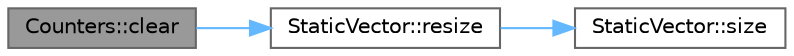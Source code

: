 digraph "Counters::clear"
{
 // LATEX_PDF_SIZE
  bgcolor="transparent";
  edge [fontname=Helvetica,fontsize=10,labelfontname=Helvetica,labelfontsize=10];
  node [fontname=Helvetica,fontsize=10,shape=box,height=0.2,width=0.4];
  rankdir="LR";
  Node1 [id="Node000001",label="Counters::clear",height=0.2,width=0.4,color="gray40", fillcolor="grey60", style="filled", fontcolor="black",tooltip=" "];
  Node1 -> Node2 [id="edge1_Node000001_Node000002",color="steelblue1",style="solid",tooltip=" "];
  Node2 [id="Node000002",label="StaticVector::resize",height=0.2,width=0.4,color="grey40", fillcolor="white", style="filled",URL="$class_static_vector.html#a98db043672c19cb73870db3cd7a2685e",tooltip=" "];
  Node2 -> Node3 [id="edge2_Node000002_Node000003",color="steelblue1",style="solid",tooltip=" "];
  Node3 [id="Node000003",label="StaticVector::size",height=0.2,width=0.4,color="grey40", fillcolor="white", style="filled",URL="$class_static_vector.html#a0eae0f472af860ccac08ba812702fe58",tooltip=" "];
}
